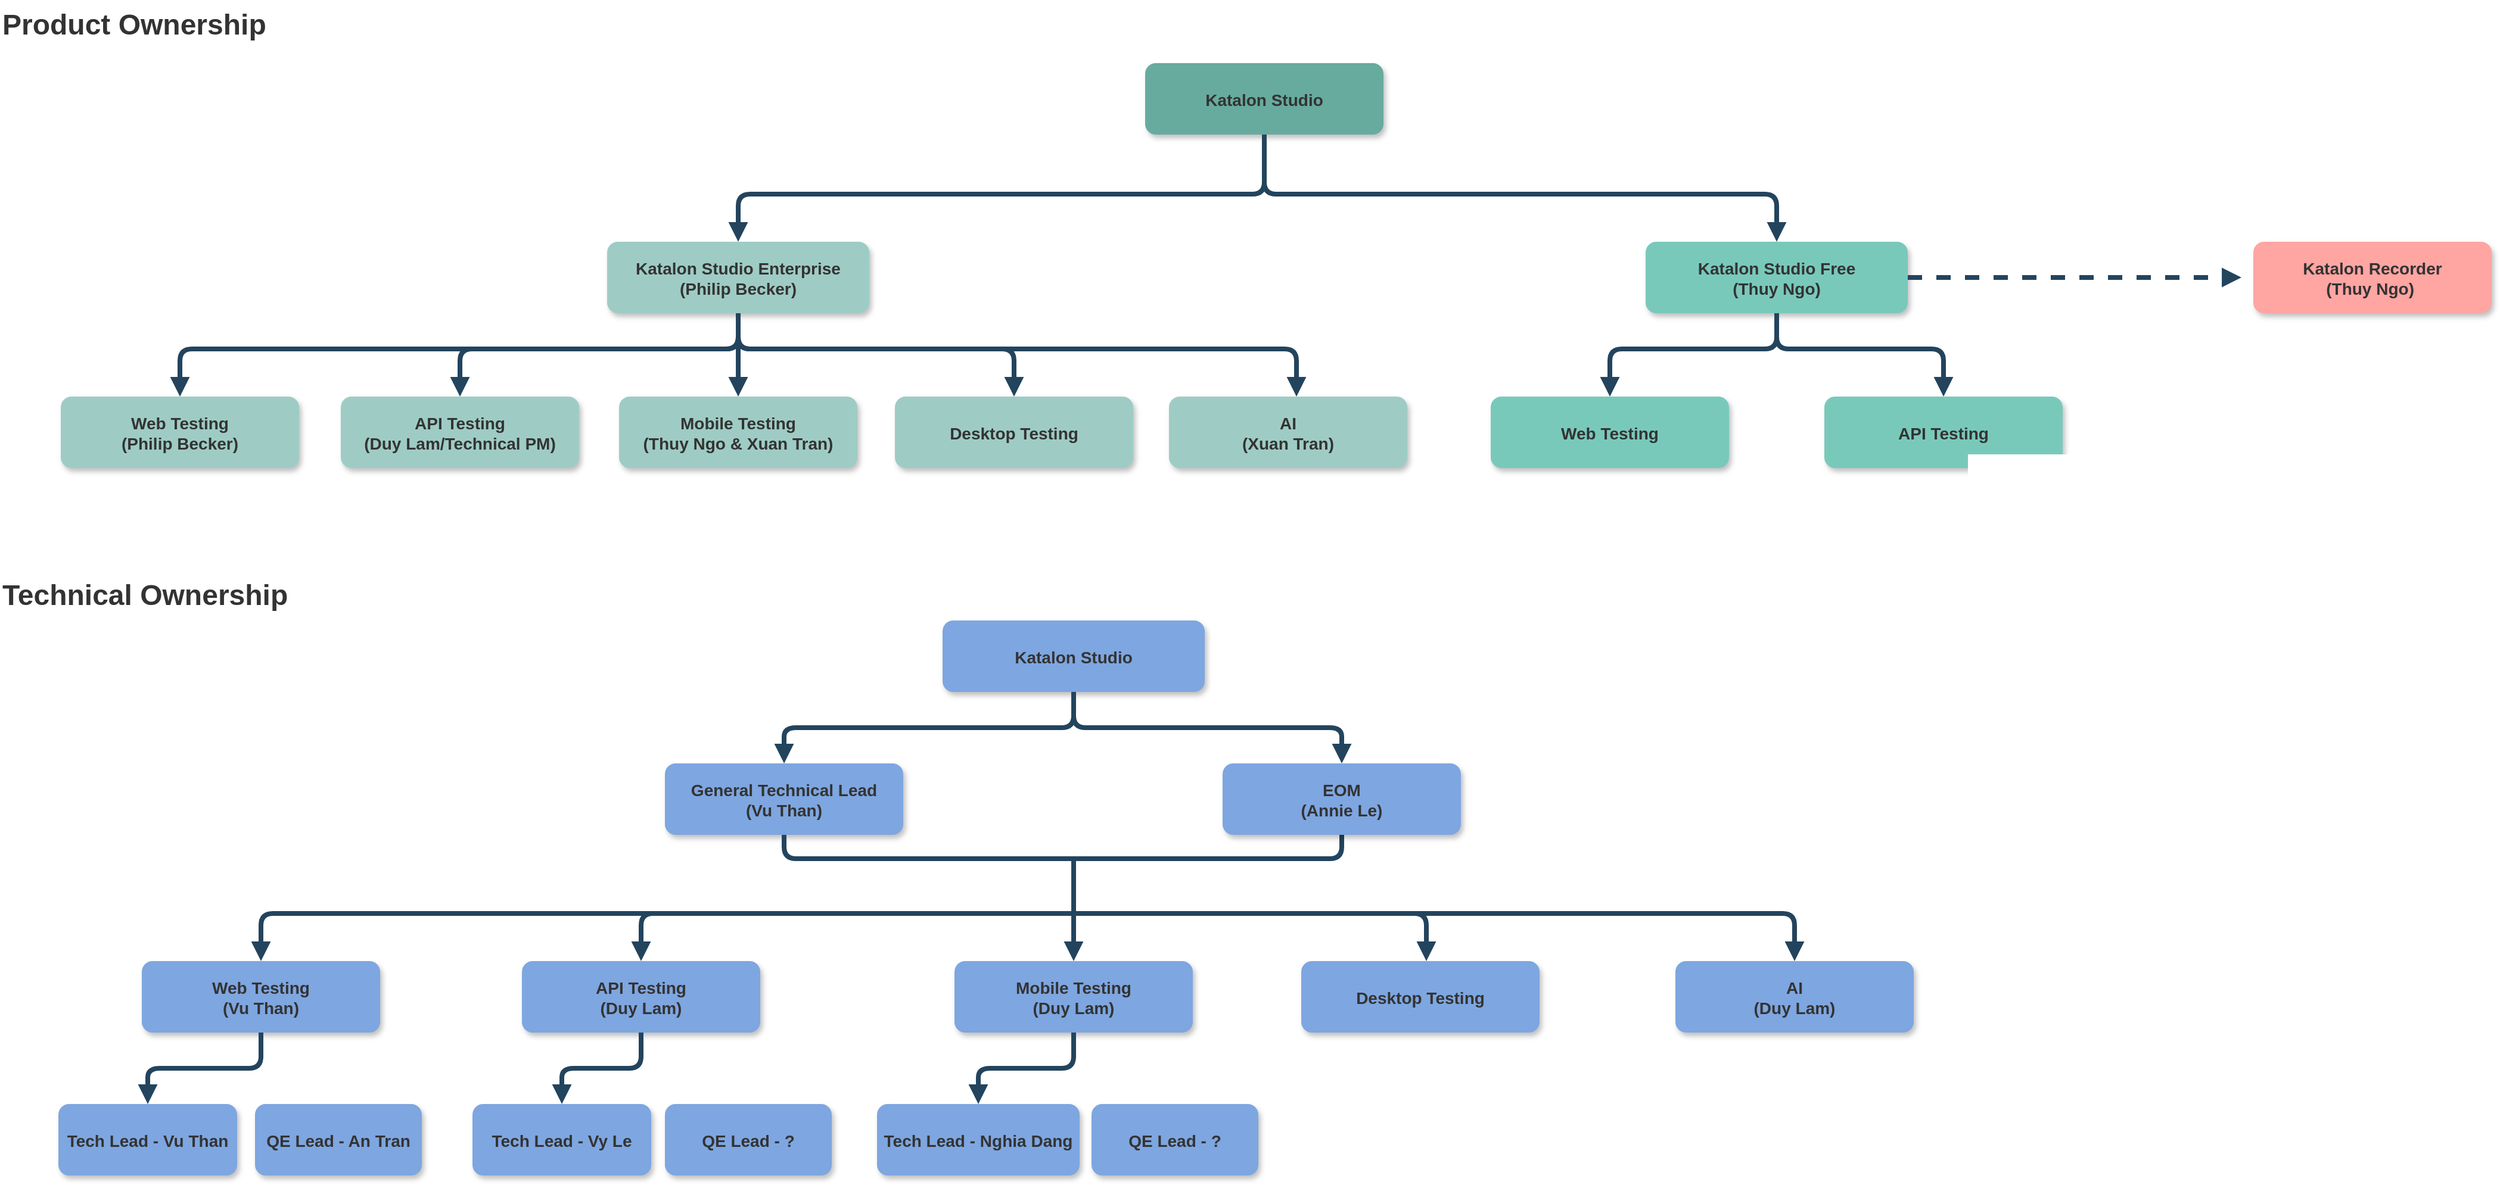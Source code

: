 <mxfile version="24.7.1" type="github">
  <diagram name="Page-1" id="97916047-d0de-89f5-080d-49f4d83e522f">
    <mxGraphModel dx="2385" dy="1293" grid="1" gridSize="10" guides="1" tooltips="1" connect="1" arrows="1" fold="1" page="1" pageScale="1.5" pageWidth="1169" pageHeight="827" background="none" math="0" shadow="0">
      <root>
        <mxCell id="0" />
        <mxCell id="1" parent="0" />
        <mxCell id="SAdEDekwwvnTSsliWkF6-55" value="Katalon Studio" style="rounded=1;fillColor=#67AB9F;strokeColor=none;shadow=1;gradientColor=none;fontStyle=1;fontColor=#333333;fontSize=14;" vertex="1" parent="1">
          <mxGeometry x="2485" y="102" width="200" height="60" as="geometry" />
        </mxCell>
        <mxCell id="SAdEDekwwvnTSsliWkF6-56" value="Katalon Studio Free&#xa;(Thuy Ngo)" style="rounded=1;fillColor=#79C9BB;strokeColor=none;shadow=1;gradientColor=none;fontStyle=1;fontColor=#333333;fontSize=14;" vertex="1" parent="1">
          <mxGeometry x="2905" y="252" width="220" height="60" as="geometry" />
        </mxCell>
        <mxCell id="SAdEDekwwvnTSsliWkF6-58" value="API Testing" style="rounded=1;fillColor=#79C9BB;strokeColor=none;shadow=1;gradientColor=none;fontStyle=1;fontColor=#333333;fontSize=14;" vertex="1" parent="1">
          <mxGeometry x="3055" y="382" width="200" height="60" as="geometry" />
        </mxCell>
        <mxCell id="SAdEDekwwvnTSsliWkF6-61" value="" style="edgeStyle=elbowEdgeStyle;elbow=vertical;strokeWidth=4;endArrow=block;endFill=1;fontStyle=1;strokeColor=#23445D;exitX=0.5;exitY=1;exitDx=0;exitDy=0;fontColor=#333333;" edge="1" parent="1" source="SAdEDekwwvnTSsliWkF6-55" target="SAdEDekwwvnTSsliWkF6-56">
          <mxGeometry x="22" y="165.5" width="100" height="100" as="geometry">
            <mxPoint x="2195" y="192" as="sourcePoint" />
            <mxPoint x="1545" y="92" as="targetPoint" />
            <Array as="points">
              <mxPoint x="2645" y="212" />
            </Array>
          </mxGeometry>
        </mxCell>
        <mxCell id="SAdEDekwwvnTSsliWkF6-67" value="Katalon Studio Enterprise&#xa;(Philip Becker)" style="rounded=1;fillColor=#9ECCC4;strokeColor=none;shadow=1;gradientColor=none;fontStyle=1;fontColor=#333333;fontSize=14;" vertex="1" parent="1">
          <mxGeometry x="2033.5" y="252" width="220" height="60" as="geometry" />
        </mxCell>
        <mxCell id="SAdEDekwwvnTSsliWkF6-70" value="" style="edgeStyle=elbowEdgeStyle;elbow=vertical;strokeWidth=4;endArrow=block;endFill=1;fontStyle=1;strokeColor=#23445D;entryX=0.5;entryY=0;entryDx=0;entryDy=0;exitX=0.5;exitY=1;exitDx=0;exitDy=0;fontColor=#333333;" edge="1" parent="1" source="SAdEDekwwvnTSsliWkF6-55" target="SAdEDekwwvnTSsliWkF6-67">
          <mxGeometry x="22" y="165.5" width="100" height="100" as="geometry">
            <mxPoint x="2195" y="172" as="sourcePoint" />
            <mxPoint x="2375" y="282" as="targetPoint" />
            <Array as="points">
              <mxPoint x="2185" y="212" />
            </Array>
          </mxGeometry>
        </mxCell>
        <mxCell id="SAdEDekwwvnTSsliWkF6-71" value="Web Testing" style="rounded=1;fillColor=#79C9BB;strokeColor=none;shadow=1;gradientColor=none;fontStyle=1;fontColor=#333333;fontSize=14;" vertex="1" parent="1">
          <mxGeometry x="2775" y="382" width="200" height="60" as="geometry" />
        </mxCell>
        <mxCell id="SAdEDekwwvnTSsliWkF6-79" value="API Testing&#xa;(Duy Lam/Technical PM)" style="rounded=1;fillColor=#9ECCC4;strokeColor=none;shadow=1;gradientColor=none;fontStyle=1;fontColor=#333333;fontSize=14;" vertex="1" parent="1">
          <mxGeometry x="1810" y="382" width="200" height="60" as="geometry" />
        </mxCell>
        <mxCell id="SAdEDekwwvnTSsliWkF6-80" value="Web Testing&#xa;(Philip Becker)" style="rounded=1;fillColor=#9ECCC4;strokeColor=none;shadow=1;gradientColor=none;fontStyle=1;fontColor=#333333;fontSize=14;" vertex="1" parent="1">
          <mxGeometry x="1575" y="382" width="200" height="60" as="geometry" />
        </mxCell>
        <mxCell id="SAdEDekwwvnTSsliWkF6-83" value="Mobile Testing&#xa;(Thuy Ngo &amp; Xuan Tran)" style="rounded=1;fillColor=#9ECCC4;strokeColor=none;shadow=1;gradientColor=none;fontStyle=1;fontColor=#333333;fontSize=14;" vertex="1" parent="1">
          <mxGeometry x="2043.5" y="382" width="200" height="60" as="geometry" />
        </mxCell>
        <mxCell id="SAdEDekwwvnTSsliWkF6-84" value="Desktop Testing" style="rounded=1;fillColor=#9ECCC4;strokeColor=none;shadow=1;gradientColor=none;fontStyle=1;fontColor=#333333;fontSize=14;" vertex="1" parent="1">
          <mxGeometry x="2275" y="382" width="200" height="60" as="geometry" />
        </mxCell>
        <mxCell id="SAdEDekwwvnTSsliWkF6-87" value="" style="edgeStyle=elbowEdgeStyle;elbow=vertical;strokeWidth=4;endArrow=block;endFill=1;fontStyle=1;dashed=1;strokeColor=#23445D;entryX=0;entryY=0.5;entryDx=0;entryDy=0;fontColor=#333333;" edge="1" parent="1">
          <mxGeometry x="22" y="165.5" width="100" height="100" as="geometry">
            <mxPoint x="3125" y="282" as="sourcePoint" />
            <mxPoint x="3405" y="282" as="targetPoint" />
            <Array as="points">
              <mxPoint x="3255" y="282" />
            </Array>
          </mxGeometry>
        </mxCell>
        <mxCell id="SAdEDekwwvnTSsliWkF6-88" value="Katalon Recorder&#xa;(Thuy Ngo) " style="rounded=1;fillColor=#FFA5A2;strokeColor=none;shadow=1;gradientColor=none;fontStyle=1;fontColor=#333333;fontSize=14;" vertex="1" parent="1">
          <mxGeometry x="3415" y="252" width="200" height="60" as="geometry" />
        </mxCell>
        <mxCell id="SAdEDekwwvnTSsliWkF6-89" value="" style="edgeStyle=elbowEdgeStyle;elbow=vertical;strokeWidth=4;endArrow=block;endFill=1;fontStyle=1;strokeColor=#23445D;entryX=0.5;entryY=0;entryDx=0;entryDy=0;exitX=0.5;exitY=1;exitDx=0;exitDy=0;fontColor=#333333;" edge="1" parent="1" source="SAdEDekwwvnTSsliWkF6-67" target="SAdEDekwwvnTSsliWkF6-80">
          <mxGeometry x="22" y="165.5" width="100" height="100" as="geometry">
            <mxPoint x="2211" y="292" as="sourcePoint" />
            <mxPoint x="1731" y="382" as="targetPoint" />
            <Array as="points">
              <mxPoint x="1661" y="342" />
            </Array>
          </mxGeometry>
        </mxCell>
        <mxCell id="SAdEDekwwvnTSsliWkF6-91" value="" style="edgeStyle=elbowEdgeStyle;elbow=vertical;strokeWidth=4;endArrow=block;endFill=1;fontStyle=1;strokeColor=#23445D;entryX=0.5;entryY=0;entryDx=0;entryDy=0;fontColor=#333333;exitX=0.5;exitY=1;exitDx=0;exitDy=0;" edge="1" parent="1" source="SAdEDekwwvnTSsliWkF6-67" target="SAdEDekwwvnTSsliWkF6-79">
          <mxGeometry x="22" y="165.5" width="100" height="100" as="geometry">
            <mxPoint x="2021" y="312" as="sourcePoint" />
            <mxPoint x="1741" y="392" as="targetPoint" />
            <Array as="points">
              <mxPoint x="1981" y="342" />
            </Array>
          </mxGeometry>
        </mxCell>
        <mxCell id="SAdEDekwwvnTSsliWkF6-92" value="" style="edgeStyle=elbowEdgeStyle;elbow=vertical;strokeWidth=4;endArrow=block;endFill=1;fontStyle=1;strokeColor=#23445D;entryX=0.5;entryY=0;entryDx=0;entryDy=0;exitX=0.5;exitY=1;exitDx=0;exitDy=0;fontColor=#333333;" edge="1" parent="1" source="SAdEDekwwvnTSsliWkF6-67" target="SAdEDekwwvnTSsliWkF6-83">
          <mxGeometry x="22" y="165.5" width="100" height="100" as="geometry">
            <mxPoint x="2031" y="322" as="sourcePoint" />
            <mxPoint x="1961" y="392" as="targetPoint" />
            <Array as="points">
              <mxPoint x="2101" y="342" />
            </Array>
          </mxGeometry>
        </mxCell>
        <mxCell id="SAdEDekwwvnTSsliWkF6-93" value="" style="edgeStyle=elbowEdgeStyle;elbow=vertical;strokeWidth=4;endArrow=block;endFill=1;fontStyle=1;strokeColor=#23445D;entryX=0.5;entryY=0;entryDx=0;entryDy=0;fontColor=#333333;exitX=0.5;exitY=1;exitDx=0;exitDy=0;" edge="1" parent="1" source="SAdEDekwwvnTSsliWkF6-67" target="SAdEDekwwvnTSsliWkF6-84">
          <mxGeometry x="22" y="165.5" width="100" height="100" as="geometry">
            <mxPoint x="2021" y="312" as="sourcePoint" />
            <mxPoint x="2191" y="392" as="targetPoint" />
            <Array as="points">
              <mxPoint x="2211" y="342" />
            </Array>
          </mxGeometry>
        </mxCell>
        <mxCell id="SAdEDekwwvnTSsliWkF6-94" value="" style="edgeStyle=elbowEdgeStyle;elbow=vertical;strokeWidth=4;endArrow=block;endFill=1;fontStyle=1;strokeColor=#23445D;entryX=0.5;entryY=0;entryDx=0;entryDy=0;fontColor=#333333;" edge="1" parent="1" target="SAdEDekwwvnTSsliWkF6-58">
          <mxGeometry x="22" y="165.5" width="100" height="100" as="geometry">
            <mxPoint x="3015" y="312" as="sourcePoint" />
            <mxPoint x="3385" y="382" as="targetPoint" />
            <Array as="points">
              <mxPoint x="3205" y="342" />
            </Array>
          </mxGeometry>
        </mxCell>
        <mxCell id="SAdEDekwwvnTSsliWkF6-95" value="" style="edgeStyle=elbowEdgeStyle;elbow=vertical;strokeWidth=4;endArrow=block;endFill=1;fontStyle=1;strokeColor=#23445D;entryX=0.5;entryY=0;entryDx=0;entryDy=0;fontColor=#333333;" edge="1" parent="1" target="SAdEDekwwvnTSsliWkF6-71">
          <mxGeometry x="22" y="165.5" width="100" height="100" as="geometry">
            <mxPoint x="3015" y="312" as="sourcePoint" />
            <mxPoint x="3175" y="382" as="targetPoint" />
            <Array as="points">
              <mxPoint x="3205" y="342" />
            </Array>
          </mxGeometry>
        </mxCell>
        <mxCell id="SAdEDekwwvnTSsliWkF6-118" value="" style="edgeStyle=elbowEdgeStyle;elbow=vertical;strokeWidth=4;endArrow=block;endFill=1;fontStyle=1;strokeColor=#23445D;fontColor=#333333;exitX=0.5;exitY=1;exitDx=0;exitDy=0;" edge="1" parent="1" source="SAdEDekwwvnTSsliWkF6-67">
          <mxGeometry x="22" y="165.5" width="100" height="100" as="geometry">
            <mxPoint x="2022" y="312" as="sourcePoint" />
            <mxPoint x="2612" y="382" as="targetPoint" />
            <Array as="points">
              <mxPoint x="2322" y="342" />
            </Array>
          </mxGeometry>
        </mxCell>
        <mxCell id="SAdEDekwwvnTSsliWkF6-119" value="AI&#xa;(Xuan Tran)" style="rounded=1;fillColor=#9ECCC4;strokeColor=none;shadow=1;gradientColor=none;fontStyle=1;fontColor=#333333;fontSize=14;" vertex="1" parent="1">
          <mxGeometry x="2505" y="382" width="200" height="60" as="geometry" />
        </mxCell>
        <mxCell id="SAdEDekwwvnTSsliWkF6-132" value="&lt;h1 style=&quot;margin-top: 0px;&quot;&gt;Product Ownership&lt;/h1&gt;" style="text;html=1;whiteSpace=wrap;overflow=hidden;rounded=0;fontColor=#333333;" vertex="1" parent="1">
          <mxGeometry x="1524" y="49" width="230" height="50" as="geometry" />
        </mxCell>
        <mxCell id="SAdEDekwwvnTSsliWkF6-133" value="&lt;h1 style=&quot;margin-top: 0px;&quot;&gt;Technical Ownership&lt;/h1&gt;" style="text;html=1;whiteSpace=wrap;overflow=hidden;rounded=0;fontColor=#333333;" vertex="1" parent="1">
          <mxGeometry x="1524" y="528" width="276" height="70" as="geometry" />
        </mxCell>
        <mxCell id="SAdEDekwwvnTSsliWkF6-134" value="API Testing&#xa;(Duy Lam)" style="rounded=1;fillColor=#7EA6E0;strokeColor=none;shadow=1;gradientColor=none;fontStyle=1;fontColor=#333333;fontSize=14;" vertex="1" parent="1">
          <mxGeometry x="1962" y="856" width="200" height="60" as="geometry" />
        </mxCell>
        <mxCell id="SAdEDekwwvnTSsliWkF6-135" value="Web Testing&#xa;(Vu Than)" style="rounded=1;fillColor=#7EA6E0;strokeColor=none;shadow=1;gradientColor=none;fontStyle=1;fontColor=#333333;fontSize=14;" vertex="1" parent="1">
          <mxGeometry x="1643" y="856" width="200" height="60" as="geometry" />
        </mxCell>
        <mxCell id="SAdEDekwwvnTSsliWkF6-136" value="Mobile Testing&#xa;(Duy Lam)" style="rounded=1;fillColor=#7EA6E0;strokeColor=none;shadow=1;gradientColor=none;fontStyle=1;fontColor=#333333;fontSize=14;" vertex="1" parent="1">
          <mxGeometry x="2325" y="856" width="200" height="60" as="geometry" />
        </mxCell>
        <mxCell id="SAdEDekwwvnTSsliWkF6-137" value="Desktop Testing" style="rounded=1;fillColor=#7EA6E0;strokeColor=none;shadow=1;gradientColor=none;fontStyle=1;fontColor=#333333;fontSize=14;" vertex="1" parent="1">
          <mxGeometry x="2616" y="856" width="200" height="60" as="geometry" />
        </mxCell>
        <mxCell id="SAdEDekwwvnTSsliWkF6-144" value="Tech Lead - Vu Than" style="rounded=1;fillColor=#7EA6E0;strokeColor=none;shadow=1;gradientColor=none;fontStyle=1;fontColor=#333333;fontSize=14;" vertex="1" parent="1">
          <mxGeometry x="1573" y="976" width="150" height="60" as="geometry" />
        </mxCell>
        <mxCell id="SAdEDekwwvnTSsliWkF6-145" value="" style="edgeStyle=elbowEdgeStyle;elbow=vertical;strokeWidth=4;endArrow=block;endFill=1;fontStyle=1;strokeColor=#23445D;entryX=0.5;entryY=0;entryDx=0;entryDy=0;exitX=0.5;exitY=1;exitDx=0;exitDy=0;fontColor=#333333;fillColor=#7EA6E0;" edge="1" parent="1" target="SAdEDekwwvnTSsliWkF6-144" source="SAdEDekwwvnTSsliWkF6-135">
          <mxGeometry x="22" y="165.5" width="100" height="100" as="geometry">
            <mxPoint x="1780.58" y="1036" as="sourcePoint" />
            <mxPoint x="1780.58" y="1096" as="targetPoint" />
            <Array as="points" />
          </mxGeometry>
        </mxCell>
        <mxCell id="SAdEDekwwvnTSsliWkF6-146" value="QE Lead - An Tran" style="rounded=1;fillColor=#7EA6E0;strokeColor=none;shadow=1;gradientColor=none;fontStyle=1;fontColor=#333333;fontSize=14;" vertex="1" parent="1">
          <mxGeometry x="1738" y="976" width="140" height="60" as="geometry" />
        </mxCell>
        <mxCell id="SAdEDekwwvnTSsliWkF6-147" value="Tech Lead - Vy Le" style="rounded=1;fillColor=#7EA6E0;strokeColor=none;shadow=1;gradientColor=none;fontStyle=1;fontColor=#333333;fontSize=14;" vertex="1" parent="1">
          <mxGeometry x="1920.5" y="976" width="150" height="60" as="geometry" />
        </mxCell>
        <mxCell id="SAdEDekwwvnTSsliWkF6-149" value="QE Lead - ?" style="rounded=1;fillColor=#7EA6E0;strokeColor=none;shadow=1;gradientColor=none;fontStyle=1;fontColor=#333333;fontSize=14;" vertex="1" parent="1">
          <mxGeometry x="2082" y="976" width="140" height="60" as="geometry" />
        </mxCell>
        <mxCell id="SAdEDekwwvnTSsliWkF6-150" value="Tech Lead - Nghia Dang" style="rounded=1;fillColor=#7EA6E0;strokeColor=none;shadow=1;gradientColor=none;fontStyle=1;fontColor=#333333;fontSize=14;" vertex="1" parent="1">
          <mxGeometry x="2260" y="976" width="170" height="60" as="geometry" />
        </mxCell>
        <mxCell id="SAdEDekwwvnTSsliWkF6-152" value="QE Lead - ?" style="rounded=1;fillColor=#7EA6E0;strokeColor=none;shadow=1;gradientColor=none;fontStyle=1;fontColor=#333333;fontSize=14;" vertex="1" parent="1">
          <mxGeometry x="2440" y="976" width="140" height="60" as="geometry" />
        </mxCell>
        <mxCell id="SAdEDekwwvnTSsliWkF6-176" value="AI&#xa;(Duy Lam)" style="rounded=1;fillColor=#7EA6E0;strokeColor=none;shadow=1;gradientColor=none;fontStyle=1;fontColor=#333333;fontSize=14;" vertex="1" parent="1">
          <mxGeometry x="2930" y="856" width="200" height="60" as="geometry" />
        </mxCell>
        <mxCell id="SAdEDekwwvnTSsliWkF6-178" value="Katalon Studio" style="rounded=1;fillColor=#7EA6E0;strokeColor=none;shadow=1;gradientColor=none;fontStyle=1;fontColor=#333333;fontSize=14;" vertex="1" parent="1">
          <mxGeometry x="2315" y="570" width="220" height="60" as="geometry" />
        </mxCell>
        <mxCell id="SAdEDekwwvnTSsliWkF6-179" value="" style="edgeStyle=elbowEdgeStyle;elbow=vertical;strokeWidth=4;endArrow=block;endFill=1;fontStyle=1;strokeColor=#23445D;entryX=0.5;entryY=0;entryDx=0;entryDy=0;fontColor=#333333;fillColor=#7EA6E0;" edge="1" parent="1" target="SAdEDekwwvnTSsliWkF6-135">
          <mxGeometry x="22" y="165.5" width="100" height="100" as="geometry">
            <mxPoint x="2415" y="816" as="sourcePoint" />
            <mxPoint x="1843" y="856" as="targetPoint" />
            <Array as="points">
              <mxPoint x="1920" y="816" />
            </Array>
          </mxGeometry>
        </mxCell>
        <mxCell id="SAdEDekwwvnTSsliWkF6-180" value="" style="edgeStyle=elbowEdgeStyle;elbow=vertical;strokeWidth=4;endArrow=block;endFill=1;fontStyle=1;strokeColor=#23445D;entryX=0.5;entryY=0;entryDx=0;entryDy=0;fontColor=#333333;fillColor=#7EA6E0;" edge="1" parent="1" target="SAdEDekwwvnTSsliWkF6-134">
          <mxGeometry x="22" y="165.5" width="100" height="100" as="geometry">
            <mxPoint x="2410" y="816" as="sourcePoint" />
            <mxPoint x="2123" y="856" as="targetPoint" />
            <Array as="points">
              <mxPoint x="2240" y="816" />
            </Array>
          </mxGeometry>
        </mxCell>
        <mxCell id="SAdEDekwwvnTSsliWkF6-181" value="" style="edgeStyle=elbowEdgeStyle;elbow=vertical;strokeWidth=4;endArrow=block;endFill=1;fontStyle=1;strokeColor=#23445D;entryX=0.5;entryY=0;entryDx=0;entryDy=0;fontColor=#333333;fillColor=#7EA6E0;" edge="1" parent="1" target="SAdEDekwwvnTSsliWkF6-136">
          <mxGeometry x="22" y="165.5" width="100" height="100" as="geometry">
            <mxPoint x="2425" y="770" as="sourcePoint" />
            <mxPoint x="2410" y="856" as="targetPoint" />
            <Array as="points">
              <mxPoint x="2404" y="826" />
            </Array>
          </mxGeometry>
        </mxCell>
        <mxCell id="SAdEDekwwvnTSsliWkF6-182" value="" style="edgeStyle=elbowEdgeStyle;elbow=vertical;strokeWidth=4;endArrow=block;endFill=1;fontStyle=1;strokeColor=#23445D;entryX=0.5;entryY=0;entryDx=0;entryDy=0;fontColor=#333333;fillColor=#7EA6E0;" edge="1" parent="1">
          <mxGeometry x="22" y="165.5" width="100" height="100" as="geometry">
            <mxPoint x="2415" y="816" as="sourcePoint" />
            <mxPoint x="2721" y="856" as="targetPoint" />
            <Array as="points">
              <mxPoint x="2541" y="816" />
            </Array>
          </mxGeometry>
        </mxCell>
        <mxCell id="SAdEDekwwvnTSsliWkF6-183" value="" style="edgeStyle=elbowEdgeStyle;elbow=vertical;strokeWidth=4;endArrow=block;endFill=1;fontStyle=1;strokeColor=#23445D;fontColor=#333333;fillColor=#7EA6E0;entryX=0.5;entryY=0;entryDx=0;entryDy=0;" edge="1" parent="1" target="SAdEDekwwvnTSsliWkF6-176">
          <mxGeometry x="22" y="165.5" width="100" height="100" as="geometry">
            <mxPoint x="2415" y="816" as="sourcePoint" />
            <mxPoint x="2942" y="856" as="targetPoint" />
            <Array as="points">
              <mxPoint x="2652" y="816" />
            </Array>
          </mxGeometry>
        </mxCell>
        <mxCell id="SAdEDekwwvnTSsliWkF6-188" value="" style="edgeStyle=elbowEdgeStyle;elbow=vertical;strokeWidth=4;endArrow=block;endFill=1;fontStyle=1;strokeColor=#23445D;entryX=0.5;entryY=0;entryDx=0;entryDy=0;exitX=0.5;exitY=1;exitDx=0;exitDy=0;fontColor=#333333;fillColor=#7EA6E0;" edge="1" parent="1" source="SAdEDekwwvnTSsliWkF6-134" target="SAdEDekwwvnTSsliWkF6-147">
          <mxGeometry x="22" y="165.5" width="100" height="100" as="geometry">
            <mxPoint x="2060.5" y="916" as="sourcePoint" />
            <mxPoint x="1965.5" y="976" as="targetPoint" />
            <Array as="points" />
          </mxGeometry>
        </mxCell>
        <mxCell id="SAdEDekwwvnTSsliWkF6-189" value="" style="edgeStyle=elbowEdgeStyle;elbow=vertical;strokeWidth=4;endArrow=block;endFill=1;fontStyle=1;strokeColor=#23445D;entryX=0.5;entryY=0;entryDx=0;entryDy=0;exitX=0.5;exitY=1;exitDx=0;exitDy=0;fontColor=#333333;fillColor=#7EA6E0;" edge="1" parent="1" source="SAdEDekwwvnTSsliWkF6-136" target="SAdEDekwwvnTSsliWkF6-150">
          <mxGeometry x="22" y="165.5" width="100" height="100" as="geometry">
            <mxPoint x="2406" y="916" as="sourcePoint" />
            <mxPoint x="2340" y="976" as="targetPoint" />
            <Array as="points" />
          </mxGeometry>
        </mxCell>
        <mxCell id="SAdEDekwwvnTSsliWkF6-190" value="General Technical Lead&#xa;(Vu Than)" style="rounded=1;fillColor=#7EA6E0;strokeColor=none;shadow=1;gradientColor=none;fontStyle=1;fontColor=#333333;fontSize=14;" vertex="1" parent="1">
          <mxGeometry x="2082" y="690" width="200" height="60" as="geometry" />
        </mxCell>
        <mxCell id="SAdEDekwwvnTSsliWkF6-192" value="" style="edgeStyle=elbowEdgeStyle;elbow=vertical;strokeWidth=4;endArrow=block;endFill=1;fontStyle=1;strokeColor=#23445D;entryX=0.5;entryY=0;entryDx=0;entryDy=0;exitX=0.5;exitY=1;exitDx=0;exitDy=0;fontColor=#333333;fillColor=#7EA6E0;" edge="1" parent="1" source="SAdEDekwwvnTSsliWkF6-178" target="SAdEDekwwvnTSsliWkF6-190">
          <mxGeometry x="22" y="165.5" width="100" height="100" as="geometry">
            <mxPoint x="2410" y="640" as="sourcePoint" />
            <mxPoint x="2315" y="700" as="targetPoint" />
            <Array as="points" />
          </mxGeometry>
        </mxCell>
        <mxCell id="SAdEDekwwvnTSsliWkF6-193" value="" style="edgeStyle=elbowEdgeStyle;elbow=vertical;strokeWidth=4;endArrow=block;endFill=1;fontStyle=1;strokeColor=#23445D;entryX=0.5;entryY=0;entryDx=0;entryDy=0;exitX=0.5;exitY=1;exitDx=0;exitDy=0;fontColor=#333333;fillColor=#7EA6E0;" edge="1" parent="1" source="SAdEDekwwvnTSsliWkF6-178">
          <mxGeometry x="22" y="165.5" width="100" height="100" as="geometry">
            <mxPoint x="2540" y="660" as="sourcePoint" />
            <mxPoint x="2650" y="690" as="targetPoint" />
            <Array as="points" />
          </mxGeometry>
        </mxCell>
        <mxCell id="SAdEDekwwvnTSsliWkF6-194" value="" style="edgeStyle=elbowEdgeStyle;elbow=vertical;strokeWidth=4;endArrow=block;endFill=1;fontStyle=1;strokeColor=#23445D;exitX=0.5;exitY=1;exitDx=0;exitDy=0;fontColor=#333333;entryX=0.5;entryY=0;entryDx=0;entryDy=0;" edge="1" parent="1" source="SAdEDekwwvnTSsliWkF6-190">
          <mxGeometry x="22" y="165.5" width="100" height="100" as="geometry">
            <mxPoint x="2189" y="750" as="sourcePoint" />
            <mxPoint x="2650" y="690" as="targetPoint" />
            <Array as="points">
              <mxPoint x="2420" y="770" />
            </Array>
          </mxGeometry>
        </mxCell>
        <mxCell id="SAdEDekwwvnTSsliWkF6-196" value="EOM&#xa;(Annie Le)" style="rounded=1;fillColor=#7EA6E0;strokeColor=none;shadow=1;gradientColor=none;fontStyle=1;fontColor=#333333;fontSize=14;" vertex="1" parent="1">
          <mxGeometry x="2550" y="690" width="200" height="60" as="geometry" />
        </mxCell>
      </root>
    </mxGraphModel>
  </diagram>
</mxfile>
